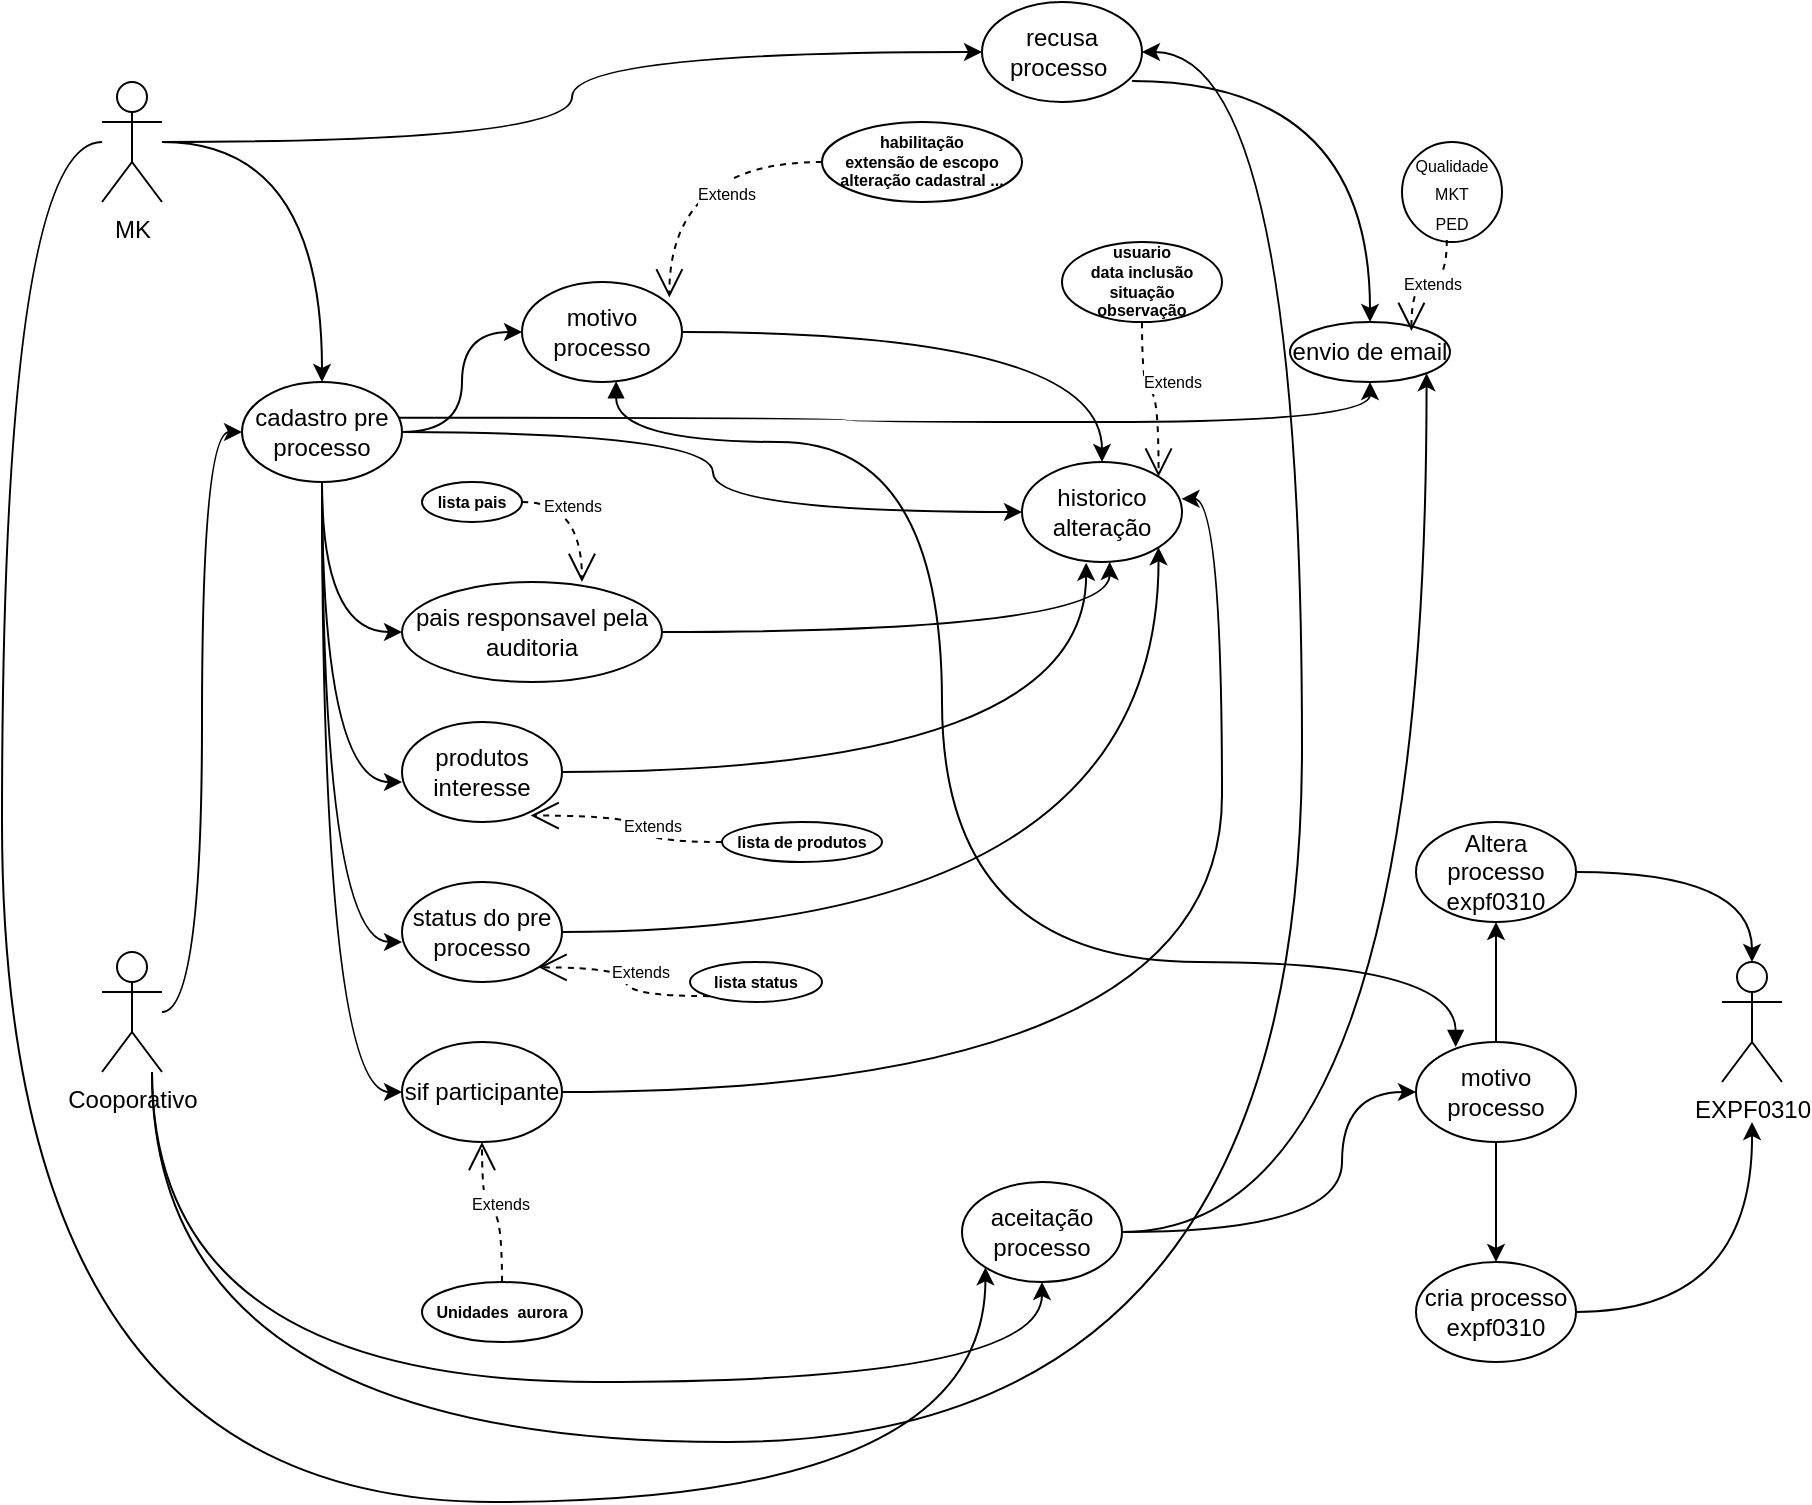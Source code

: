 <mxfile version="27.0.9">
  <diagram id="prtHgNgQTEPvFCAcTncT" name="Page-1">
    <mxGraphModel dx="1317" dy="624" grid="1" gridSize="10" guides="1" tooltips="1" connect="1" arrows="1" fold="1" page="1" pageScale="1" pageWidth="827" pageHeight="1169" math="0" shadow="0">
      <root>
        <mxCell id="0" />
        <mxCell id="1" parent="0" />
        <mxCell id="zxcluQsNIQkMvUdcuhl5-12" style="edgeStyle=orthogonalEdgeStyle;rounded=0;orthogonalLoop=1;jettySize=auto;html=1;entryX=0.5;entryY=0;entryDx=0;entryDy=0;curved=1;" edge="1" parent="1" source="zxcluQsNIQkMvUdcuhl5-1" target="zxcluQsNIQkMvUdcuhl5-7">
          <mxGeometry relative="1" as="geometry" />
        </mxCell>
        <mxCell id="zxcluQsNIQkMvUdcuhl5-77" style="edgeStyle=orthogonalEdgeStyle;rounded=0;orthogonalLoop=1;jettySize=auto;html=1;curved=1;entryX=0;entryY=1;entryDx=0;entryDy=0;" edge="1" parent="1" source="zxcluQsNIQkMvUdcuhl5-1" target="zxcluQsNIQkMvUdcuhl5-9">
          <mxGeometry relative="1" as="geometry">
            <mxPoint x="50" y="872.286" as="targetPoint" />
            <Array as="points">
              <mxPoint x="40" y="120" />
              <mxPoint x="40" y="800" />
              <mxPoint x="532" y="800" />
            </Array>
          </mxGeometry>
        </mxCell>
        <mxCell id="zxcluQsNIQkMvUdcuhl5-1" value="MK" style="shape=umlActor;verticalLabelPosition=bottom;verticalAlign=top;html=1;outlineConnect=0;" vertex="1" parent="1">
          <mxGeometry x="90" y="90" width="30" height="60" as="geometry" />
        </mxCell>
        <mxCell id="zxcluQsNIQkMvUdcuhl5-14" style="edgeStyle=orthogonalEdgeStyle;rounded=0;orthogonalLoop=1;jettySize=auto;html=1;entryX=0;entryY=0.5;entryDx=0;entryDy=0;curved=1;" edge="1" parent="1" source="zxcluQsNIQkMvUdcuhl5-2" target="zxcluQsNIQkMvUdcuhl5-7">
          <mxGeometry relative="1" as="geometry" />
        </mxCell>
        <mxCell id="zxcluQsNIQkMvUdcuhl5-15" style="edgeStyle=orthogonalEdgeStyle;rounded=0;orthogonalLoop=1;jettySize=auto;html=1;entryX=0.5;entryY=1;entryDx=0;entryDy=0;curved=1;" edge="1" parent="1" source="zxcluQsNIQkMvUdcuhl5-2" target="zxcluQsNIQkMvUdcuhl5-9">
          <mxGeometry relative="1" as="geometry">
            <Array as="points">
              <mxPoint x="115" y="740" />
              <mxPoint x="560" y="740" />
            </Array>
          </mxGeometry>
        </mxCell>
        <mxCell id="zxcluQsNIQkMvUdcuhl5-33" style="edgeStyle=orthogonalEdgeStyle;rounded=0;orthogonalLoop=1;jettySize=auto;html=1;curved=1;" edge="1" parent="1" source="zxcluQsNIQkMvUdcuhl5-2" target="zxcluQsNIQkMvUdcuhl5-10">
          <mxGeometry relative="1" as="geometry">
            <Array as="points">
              <mxPoint x="115" y="770" />
              <mxPoint x="690" y="770" />
              <mxPoint x="690" y="75" />
            </Array>
          </mxGeometry>
        </mxCell>
        <mxCell id="zxcluQsNIQkMvUdcuhl5-2" value="Cooporativo" style="shape=umlActor;verticalLabelPosition=bottom;verticalAlign=top;html=1;outlineConnect=0;" vertex="1" parent="1">
          <mxGeometry x="90" y="525" width="30" height="60" as="geometry" />
        </mxCell>
        <mxCell id="zxcluQsNIQkMvUdcuhl5-19" style="edgeStyle=orthogonalEdgeStyle;rounded=0;orthogonalLoop=1;jettySize=auto;html=1;curved=1;" edge="1" parent="1" source="zxcluQsNIQkMvUdcuhl5-7" target="zxcluQsNIQkMvUdcuhl5-18">
          <mxGeometry relative="1" as="geometry" />
        </mxCell>
        <mxCell id="zxcluQsNIQkMvUdcuhl5-48" style="edgeStyle=orthogonalEdgeStyle;rounded=0;orthogonalLoop=1;jettySize=auto;html=1;entryX=0;entryY=0.5;entryDx=0;entryDy=0;curved=1;" edge="1" parent="1" source="zxcluQsNIQkMvUdcuhl5-7" target="zxcluQsNIQkMvUdcuhl5-30">
          <mxGeometry relative="1" as="geometry" />
        </mxCell>
        <mxCell id="zxcluQsNIQkMvUdcuhl5-49" style="edgeStyle=orthogonalEdgeStyle;rounded=0;orthogonalLoop=1;jettySize=auto;html=1;entryX=0;entryY=0.5;entryDx=0;entryDy=0;curved=1;" edge="1" parent="1" source="zxcluQsNIQkMvUdcuhl5-7" target="zxcluQsNIQkMvUdcuhl5-38">
          <mxGeometry relative="1" as="geometry" />
        </mxCell>
        <mxCell id="zxcluQsNIQkMvUdcuhl5-68" style="edgeStyle=orthogonalEdgeStyle;rounded=0;orthogonalLoop=1;jettySize=auto;html=1;entryX=0.5;entryY=1;entryDx=0;entryDy=0;exitX=0.976;exitY=0.358;exitDx=0;exitDy=0;exitPerimeter=0;curved=1;" edge="1" parent="1" source="zxcluQsNIQkMvUdcuhl5-7" target="zxcluQsNIQkMvUdcuhl5-66">
          <mxGeometry relative="1" as="geometry" />
        </mxCell>
        <mxCell id="zxcluQsNIQkMvUdcuhl5-7" value="cadastro pre processo" style="ellipse;whiteSpace=wrap;html=1;" vertex="1" parent="1">
          <mxGeometry x="160" y="240" width="80" height="50" as="geometry" />
        </mxCell>
        <mxCell id="zxcluQsNIQkMvUdcuhl5-70" style="edgeStyle=orthogonalEdgeStyle;rounded=0;orthogonalLoop=1;jettySize=auto;html=1;entryX=1;entryY=1;entryDx=0;entryDy=0;curved=1;" edge="1" parent="1" source="zxcluQsNIQkMvUdcuhl5-9" target="zxcluQsNIQkMvUdcuhl5-66">
          <mxGeometry relative="1" as="geometry" />
        </mxCell>
        <mxCell id="zxcluQsNIQkMvUdcuhl5-9" value="aceitação processo" style="ellipse;whiteSpace=wrap;html=1;" vertex="1" parent="1">
          <mxGeometry x="520" y="640" width="80" height="50" as="geometry" />
        </mxCell>
        <mxCell id="zxcluQsNIQkMvUdcuhl5-69" style="edgeStyle=orthogonalEdgeStyle;rounded=0;orthogonalLoop=1;jettySize=auto;html=1;curved=1;exitX=0.938;exitY=0.79;exitDx=0;exitDy=0;exitPerimeter=0;" edge="1" parent="1" source="zxcluQsNIQkMvUdcuhl5-10" target="zxcluQsNIQkMvUdcuhl5-66">
          <mxGeometry relative="1" as="geometry" />
        </mxCell>
        <mxCell id="zxcluQsNIQkMvUdcuhl5-10" value="recusa processo&amp;nbsp;" style="ellipse;whiteSpace=wrap;html=1;" vertex="1" parent="1">
          <mxGeometry x="530" y="50" width="80" height="50" as="geometry" />
        </mxCell>
        <mxCell id="zxcluQsNIQkMvUdcuhl5-13" style="edgeStyle=orthogonalEdgeStyle;rounded=0;orthogonalLoop=1;jettySize=auto;html=1;entryX=0;entryY=0.5;entryDx=0;entryDy=0;curved=1;" edge="1" parent="1" source="zxcluQsNIQkMvUdcuhl5-1" target="zxcluQsNIQkMvUdcuhl5-10">
          <mxGeometry relative="1" as="geometry" />
        </mxCell>
        <mxCell id="zxcluQsNIQkMvUdcuhl5-18" value="motivo&lt;br&gt;processo" style="ellipse;whiteSpace=wrap;html=1;" vertex="1" parent="1">
          <mxGeometry x="300" y="190" width="80" height="50" as="geometry" />
        </mxCell>
        <mxCell id="zxcluQsNIQkMvUdcuhl5-21" value="&lt;h6&gt;habilitação&lt;br&gt;extensão de escopo&lt;br&gt;alteração cadastral ...&lt;/h6&gt;" style="ellipse;whiteSpace=wrap;html=1;" vertex="1" parent="1">
          <mxGeometry x="450" y="110" width="100" height="40" as="geometry" />
        </mxCell>
        <mxCell id="zxcluQsNIQkMvUdcuhl5-29" value="&lt;font style=&quot;font-size: 8px;&quot;&gt;Extends&lt;/font&gt;" style="endArrow=open;endSize=12;dashed=1;html=1;rounded=0;entryX=0.921;entryY=0.154;entryDx=0;entryDy=0;entryPerimeter=0;edgeStyle=orthogonalEdgeStyle;curved=1;" edge="1" parent="1" source="zxcluQsNIQkMvUdcuhl5-21" target="zxcluQsNIQkMvUdcuhl5-18">
          <mxGeometry x="-0.329" y="15" width="160" relative="1" as="geometry">
            <mxPoint x="370" y="150" as="sourcePoint" />
            <mxPoint x="530" y="150" as="targetPoint" />
            <mxPoint as="offset" />
          </mxGeometry>
        </mxCell>
        <mxCell id="zxcluQsNIQkMvUdcuhl5-30" value="sif participante" style="ellipse;whiteSpace=wrap;html=1;" vertex="1" parent="1">
          <mxGeometry x="240" y="570" width="80" height="50" as="geometry" />
        </mxCell>
        <mxCell id="zxcluQsNIQkMvUdcuhl5-31" value="produtos interesse" style="ellipse;whiteSpace=wrap;html=1;" vertex="1" parent="1">
          <mxGeometry x="240" y="410" width="80" height="50" as="geometry" />
        </mxCell>
        <mxCell id="zxcluQsNIQkMvUdcuhl5-44" style="edgeStyle=orthogonalEdgeStyle;rounded=0;orthogonalLoop=1;jettySize=auto;html=1;entryX=1;entryY=1;entryDx=0;entryDy=0;curved=1;" edge="1" parent="1" source="zxcluQsNIQkMvUdcuhl5-36" target="zxcluQsNIQkMvUdcuhl5-37">
          <mxGeometry relative="1" as="geometry" />
        </mxCell>
        <mxCell id="zxcluQsNIQkMvUdcuhl5-36" value="status do pre processo" style="ellipse;whiteSpace=wrap;html=1;" vertex="1" parent="1">
          <mxGeometry x="240" y="490" width="80" height="50" as="geometry" />
        </mxCell>
        <mxCell id="zxcluQsNIQkMvUdcuhl5-37" value="historico alteração" style="ellipse;whiteSpace=wrap;html=1;" vertex="1" parent="1">
          <mxGeometry x="550" y="280" width="80" height="50" as="geometry" />
        </mxCell>
        <mxCell id="zxcluQsNIQkMvUdcuhl5-38" value="pais responsavel pela auditoria" style="ellipse;whiteSpace=wrap;html=1;" vertex="1" parent="1">
          <mxGeometry x="240" y="340" width="130" height="50" as="geometry" />
        </mxCell>
        <mxCell id="zxcluQsNIQkMvUdcuhl5-40" style="edgeStyle=orthogonalEdgeStyle;rounded=0;orthogonalLoop=1;jettySize=auto;html=1;entryX=0;entryY=0.5;entryDx=0;entryDy=0;curved=1;" edge="1" parent="1" target="zxcluQsNIQkMvUdcuhl5-37">
          <mxGeometry relative="1" as="geometry">
            <mxPoint x="240" y="265" as="sourcePoint" />
          </mxGeometry>
        </mxCell>
        <mxCell id="zxcluQsNIQkMvUdcuhl5-41" style="edgeStyle=orthogonalEdgeStyle;rounded=0;orthogonalLoop=1;jettySize=auto;html=1;entryX=0.548;entryY=1;entryDx=0;entryDy=0;entryPerimeter=0;curved=1;" edge="1" parent="1" source="zxcluQsNIQkMvUdcuhl5-38" target="zxcluQsNIQkMvUdcuhl5-37">
          <mxGeometry relative="1" as="geometry" />
        </mxCell>
        <mxCell id="zxcluQsNIQkMvUdcuhl5-42" style="edgeStyle=orthogonalEdgeStyle;rounded=0;orthogonalLoop=1;jettySize=auto;html=1;entryX=0.5;entryY=0;entryDx=0;entryDy=0;curved=1;" edge="1" parent="1" source="zxcluQsNIQkMvUdcuhl5-18" target="zxcluQsNIQkMvUdcuhl5-37">
          <mxGeometry relative="1" as="geometry" />
        </mxCell>
        <mxCell id="zxcluQsNIQkMvUdcuhl5-45" style="edgeStyle=orthogonalEdgeStyle;rounded=0;orthogonalLoop=1;jettySize=auto;html=1;entryX=0.997;entryY=0.368;entryDx=0;entryDy=0;entryPerimeter=0;curved=1;" edge="1" parent="1" source="zxcluQsNIQkMvUdcuhl5-30" target="zxcluQsNIQkMvUdcuhl5-37">
          <mxGeometry relative="1" as="geometry" />
        </mxCell>
        <mxCell id="zxcluQsNIQkMvUdcuhl5-50" style="edgeStyle=orthogonalEdgeStyle;rounded=0;orthogonalLoop=1;jettySize=auto;html=1;entryX=0;entryY=0.6;entryDx=0;entryDy=0;entryPerimeter=0;curved=1;" edge="1" parent="1" source="zxcluQsNIQkMvUdcuhl5-7" target="zxcluQsNIQkMvUdcuhl5-31">
          <mxGeometry relative="1" as="geometry" />
        </mxCell>
        <mxCell id="zxcluQsNIQkMvUdcuhl5-51" style="edgeStyle=orthogonalEdgeStyle;rounded=0;orthogonalLoop=1;jettySize=auto;html=1;entryX=0;entryY=0.6;entryDx=0;entryDy=0;entryPerimeter=0;curved=1;" edge="1" parent="1" source="zxcluQsNIQkMvUdcuhl5-7" target="zxcluQsNIQkMvUdcuhl5-36">
          <mxGeometry relative="1" as="geometry" />
        </mxCell>
        <mxCell id="zxcluQsNIQkMvUdcuhl5-52" style="edgeStyle=orthogonalEdgeStyle;rounded=0;orthogonalLoop=1;jettySize=auto;html=1;entryX=0.401;entryY=1.008;entryDx=0;entryDy=0;entryPerimeter=0;curved=1;" edge="1" parent="1" source="zxcluQsNIQkMvUdcuhl5-31" target="zxcluQsNIQkMvUdcuhl5-37">
          <mxGeometry relative="1" as="geometry" />
        </mxCell>
        <mxCell id="zxcluQsNIQkMvUdcuhl5-53" value="&lt;h6&gt;usuario&lt;br&gt;data inclusão&lt;br&gt;situação&lt;br&gt;observação&lt;/h6&gt;" style="ellipse;whiteSpace=wrap;html=1;" vertex="1" parent="1">
          <mxGeometry x="570" y="170" width="80" height="40" as="geometry" />
        </mxCell>
        <mxCell id="zxcluQsNIQkMvUdcuhl5-55" value="&lt;font style=&quot;font-size: 8px;&quot;&gt;Extends&lt;/font&gt;" style="endArrow=open;endSize=12;dashed=1;html=1;rounded=0;entryX=1;entryY=0;entryDx=0;entryDy=0;edgeStyle=orthogonalEdgeStyle;curved=1;" edge="1" parent="1" source="zxcluQsNIQkMvUdcuhl5-53" target="zxcluQsNIQkMvUdcuhl5-37">
          <mxGeometry x="-0.329" y="15" width="160" relative="1" as="geometry">
            <mxPoint x="614" y="217" as="sourcePoint" />
            <mxPoint x="538" y="290" as="targetPoint" />
            <mxPoint as="offset" />
          </mxGeometry>
        </mxCell>
        <mxCell id="zxcluQsNIQkMvUdcuhl5-56" value="&lt;h6&gt;Unidades&amp;nbsp; aurora&lt;/h6&gt;" style="ellipse;whiteSpace=wrap;html=1;" vertex="1" parent="1">
          <mxGeometry x="250" y="690" width="80" height="30" as="geometry" />
        </mxCell>
        <mxCell id="zxcluQsNIQkMvUdcuhl5-57" value="&lt;font style=&quot;font-size: 8px;&quot;&gt;Extends&lt;/font&gt;" style="endArrow=open;endSize=12;dashed=1;html=1;rounded=0;entryX=0.5;entryY=1;entryDx=0;entryDy=0;edgeStyle=orthogonalEdgeStyle;curved=1;" edge="1" parent="1" source="zxcluQsNIQkMvUdcuhl5-56" target="zxcluQsNIQkMvUdcuhl5-30">
          <mxGeometry x="-0.103" y="-5" width="160" relative="1" as="geometry">
            <mxPoint x="425" y="687" as="sourcePoint" />
            <mxPoint x="310" y="747" as="targetPoint" />
            <mxPoint as="offset" />
          </mxGeometry>
        </mxCell>
        <mxCell id="zxcluQsNIQkMvUdcuhl5-58" value="&lt;h6&gt;lista de produtos&lt;/h6&gt;" style="ellipse;whiteSpace=wrap;html=1;" vertex="1" parent="1">
          <mxGeometry x="400" y="460" width="80" height="20" as="geometry" />
        </mxCell>
        <mxCell id="zxcluQsNIQkMvUdcuhl5-59" value="&lt;font style=&quot;font-size: 8px;&quot;&gt;Extends&lt;/font&gt;" style="endArrow=open;endSize=12;dashed=1;html=1;rounded=0;entryX=0.804;entryY=0.935;entryDx=0;entryDy=0;edgeStyle=orthogonalEdgeStyle;curved=1;entryPerimeter=0;" edge="1" parent="1" source="zxcluQsNIQkMvUdcuhl5-58" target="zxcluQsNIQkMvUdcuhl5-31">
          <mxGeometry x="-0.103" y="-5" width="160" relative="1" as="geometry">
            <mxPoint x="585" y="443.6" as="sourcePoint" />
            <mxPoint x="362.56" y="360.0" as="targetPoint" />
            <mxPoint as="offset" />
          </mxGeometry>
        </mxCell>
        <mxCell id="zxcluQsNIQkMvUdcuhl5-76" style="edgeStyle=orthogonalEdgeStyle;rounded=0;orthogonalLoop=1;jettySize=auto;html=1;curved=1;" edge="1" parent="1" source="zxcluQsNIQkMvUdcuhl5-60">
          <mxGeometry relative="1" as="geometry">
            <mxPoint x="915" y="610" as="targetPoint" />
          </mxGeometry>
        </mxCell>
        <mxCell id="zxcluQsNIQkMvUdcuhl5-60" value="cria processo expf0310" style="ellipse;whiteSpace=wrap;html=1;" vertex="1" parent="1">
          <mxGeometry x="747" y="680" width="80" height="50" as="geometry" />
        </mxCell>
        <mxCell id="zxcluQsNIQkMvUdcuhl5-62" value="EXPF0310" style="shape=umlActor;verticalLabelPosition=bottom;verticalAlign=top;html=1;outlineConnect=0;" vertex="1" parent="1">
          <mxGeometry x="900" y="530" width="30" height="60" as="geometry" />
        </mxCell>
        <mxCell id="zxcluQsNIQkMvUdcuhl5-66" value="envio de email" style="ellipse;whiteSpace=wrap;html=1;" vertex="1" parent="1">
          <mxGeometry x="684" y="210" width="80" height="30" as="geometry" />
        </mxCell>
        <mxCell id="zxcluQsNIQkMvUdcuhl5-71" value="&lt;h6&gt;lista pais&lt;/h6&gt;" style="ellipse;whiteSpace=wrap;html=1;" vertex="1" parent="1">
          <mxGeometry x="250" y="290" width="50" height="20" as="geometry" />
        </mxCell>
        <mxCell id="zxcluQsNIQkMvUdcuhl5-72" value="&lt;font style=&quot;font-size: 8px;&quot;&gt;Extends&lt;/font&gt;" style="endArrow=open;endSize=12;dashed=1;html=1;rounded=0;entryX=0.692;entryY=0;entryDx=0;entryDy=0;edgeStyle=orthogonalEdgeStyle;curved=1;entryPerimeter=0;exitX=1;exitY=0.5;exitDx=0;exitDy=0;" edge="1" parent="1" source="zxcluQsNIQkMvUdcuhl5-71" target="zxcluQsNIQkMvUdcuhl5-38">
          <mxGeometry x="-0.103" y="-5" width="160" relative="1" as="geometry">
            <mxPoint x="425" y="277" as="sourcePoint" />
            <mxPoint x="280" y="210" as="targetPoint" />
            <mxPoint as="offset" />
          </mxGeometry>
        </mxCell>
        <mxCell id="zxcluQsNIQkMvUdcuhl5-73" value="&lt;h6&gt;lista status&lt;/h6&gt;" style="ellipse;whiteSpace=wrap;html=1;" vertex="1" parent="1">
          <mxGeometry x="384" y="530" width="66" height="20" as="geometry" />
        </mxCell>
        <mxCell id="zxcluQsNIQkMvUdcuhl5-75" value="&lt;font style=&quot;font-size: 8px;&quot;&gt;Extends&lt;/font&gt;" style="endArrow=open;endSize=12;dashed=1;html=1;rounded=0;entryX=1;entryY=1;entryDx=0;entryDy=0;edgeStyle=orthogonalEdgeStyle;curved=1;exitX=0;exitY=1;exitDx=0;exitDy=0;" edge="1" parent="1" source="zxcluQsNIQkMvUdcuhl5-73" target="zxcluQsNIQkMvUdcuhl5-36">
          <mxGeometry x="-0.304" y="-13" width="160" relative="1" as="geometry">
            <mxPoint x="506" y="280" as="sourcePoint" />
            <mxPoint x="430" y="353" as="targetPoint" />
            <mxPoint as="offset" />
          </mxGeometry>
        </mxCell>
        <mxCell id="zxcluQsNIQkMvUdcuhl5-78" value="&lt;font style=&quot;font-size: 8px;&quot;&gt;Qualidade&lt;br&gt;MKT&lt;br&gt;PED&lt;/font&gt;" style="ellipse;whiteSpace=wrap;html=1;" vertex="1" parent="1">
          <mxGeometry x="740" y="120" width="50" height="50" as="geometry" />
        </mxCell>
        <mxCell id="zxcluQsNIQkMvUdcuhl5-79" value="&lt;font style=&quot;font-size: 8px;&quot;&gt;Extends&lt;/font&gt;" style="endArrow=open;endSize=12;dashed=1;html=1;rounded=0;edgeStyle=orthogonalEdgeStyle;curved=1;exitX=0.448;exitY=0.979;exitDx=0;exitDy=0;exitPerimeter=0;entryX=0.759;entryY=0.149;entryDx=0;entryDy=0;entryPerimeter=0;" edge="1" parent="1" source="zxcluQsNIQkMvUdcuhl5-78" target="zxcluQsNIQkMvUdcuhl5-66">
          <mxGeometry x="-0.098" width="160" relative="1" as="geometry">
            <mxPoint x="829.5" y="210" as="sourcePoint" />
            <mxPoint x="838.5" y="287" as="targetPoint" />
            <mxPoint as="offset" />
          </mxGeometry>
        </mxCell>
        <mxCell id="zxcluQsNIQkMvUdcuhl5-82" style="edgeStyle=orthogonalEdgeStyle;rounded=0;orthogonalLoop=1;jettySize=auto;html=1;curved=1;" edge="1" parent="1" source="zxcluQsNIQkMvUdcuhl5-80" target="zxcluQsNIQkMvUdcuhl5-62">
          <mxGeometry relative="1" as="geometry" />
        </mxCell>
        <mxCell id="zxcluQsNIQkMvUdcuhl5-80" value="Altera processo expf0310" style="ellipse;whiteSpace=wrap;html=1;" vertex="1" parent="1">
          <mxGeometry x="747" y="460" width="80" height="50" as="geometry" />
        </mxCell>
        <mxCell id="zxcluQsNIQkMvUdcuhl5-87" style="edgeStyle=orthogonalEdgeStyle;rounded=0;orthogonalLoop=1;jettySize=auto;html=1;entryX=0.5;entryY=0;entryDx=0;entryDy=0;curved=1;" edge="1" parent="1" source="zxcluQsNIQkMvUdcuhl5-85" target="zxcluQsNIQkMvUdcuhl5-60">
          <mxGeometry relative="1" as="geometry" />
        </mxCell>
        <mxCell id="zxcluQsNIQkMvUdcuhl5-88" style="edgeStyle=orthogonalEdgeStyle;rounded=0;orthogonalLoop=1;jettySize=auto;html=1;entryX=0.5;entryY=1;entryDx=0;entryDy=0;curved=1;" edge="1" parent="1" source="zxcluQsNIQkMvUdcuhl5-85" target="zxcluQsNIQkMvUdcuhl5-80">
          <mxGeometry relative="1" as="geometry" />
        </mxCell>
        <mxCell id="zxcluQsNIQkMvUdcuhl5-85" value="motivo processo" style="ellipse;whiteSpace=wrap;html=1;" vertex="1" parent="1">
          <mxGeometry x="747" y="570" width="80" height="50" as="geometry" />
        </mxCell>
        <mxCell id="zxcluQsNIQkMvUdcuhl5-86" style="edgeStyle=orthogonalEdgeStyle;rounded=0;orthogonalLoop=1;jettySize=auto;html=1;curved=1;entryX=0;entryY=0.5;entryDx=0;entryDy=0;" edge="1" parent="1" source="zxcluQsNIQkMvUdcuhl5-9" target="zxcluQsNIQkMvUdcuhl5-85">
          <mxGeometry relative="1" as="geometry">
            <mxPoint x="740" y="595" as="targetPoint" />
            <Array as="points">
              <mxPoint x="710" y="665" />
              <mxPoint x="710" y="595" />
            </Array>
          </mxGeometry>
        </mxCell>
        <mxCell id="zxcluQsNIQkMvUdcuhl5-90" value="" style="endArrow=block;startArrow=block;endFill=1;startFill=1;html=1;rounded=0;edgeStyle=orthogonalEdgeStyle;elbow=vertical;exitX=0.588;exitY=0.992;exitDx=0;exitDy=0;entryX=0.248;entryY=0.051;entryDx=0;entryDy=0;curved=1;entryPerimeter=0;exitPerimeter=0;" edge="1" parent="1" source="zxcluQsNIQkMvUdcuhl5-18" target="zxcluQsNIQkMvUdcuhl5-85">
          <mxGeometry width="160" relative="1" as="geometry">
            <mxPoint x="460" y="423.6" as="sourcePoint" />
            <mxPoint x="783" y="550.0" as="targetPoint" />
            <Array as="points">
              <mxPoint x="347" y="270" />
              <mxPoint x="510" y="270" />
              <mxPoint x="510" y="530" />
              <mxPoint x="767" y="530" />
            </Array>
          </mxGeometry>
        </mxCell>
      </root>
    </mxGraphModel>
  </diagram>
</mxfile>
